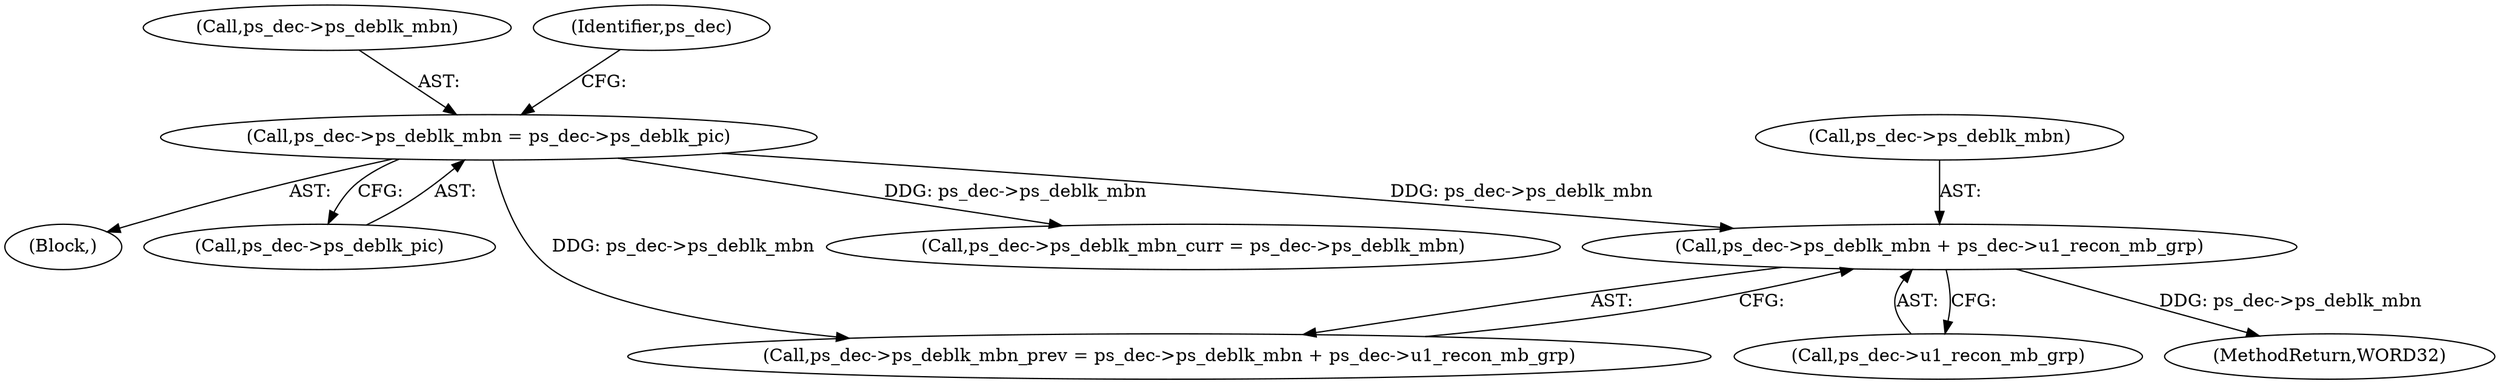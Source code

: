 digraph "0_Android_f634481e940421020e52f511c1fb34aac1db4b2f@pointer" {
"1001700" [label="(Call,ps_dec->ps_deblk_mbn + ps_dec->u1_recon_mb_grp)"];
"1001682" [label="(Call,ps_dec->ps_deblk_mbn = ps_dec->ps_deblk_pic)"];
"1000141" [label="(Block,)"];
"1001701" [label="(Call,ps_dec->ps_deblk_mbn)"];
"1001704" [label="(Call,ps_dec->u1_recon_mb_grp)"];
"1001700" [label="(Call,ps_dec->ps_deblk_mbn + ps_dec->u1_recon_mb_grp)"];
"1001683" [label="(Call,ps_dec->ps_deblk_mbn)"];
"1001686" [label="(Call,ps_dec->ps_deblk_pic)"];
"1001691" [label="(Identifier,ps_dec)"];
"1001682" [label="(Call,ps_dec->ps_deblk_mbn = ps_dec->ps_deblk_pic)"];
"1001696" [label="(Call,ps_dec->ps_deblk_mbn_prev = ps_dec->ps_deblk_mbn + ps_dec->u1_recon_mb_grp)"];
"1002154" [label="(MethodReturn,WORD32)"];
"1001689" [label="(Call,ps_dec->ps_deblk_mbn_curr = ps_dec->ps_deblk_mbn)"];
"1001700" -> "1001696"  [label="AST: "];
"1001700" -> "1001704"  [label="CFG: "];
"1001701" -> "1001700"  [label="AST: "];
"1001704" -> "1001700"  [label="AST: "];
"1001696" -> "1001700"  [label="CFG: "];
"1001700" -> "1002154"  [label="DDG: ps_dec->ps_deblk_mbn"];
"1001682" -> "1001700"  [label="DDG: ps_dec->ps_deblk_mbn"];
"1001682" -> "1000141"  [label="AST: "];
"1001682" -> "1001686"  [label="CFG: "];
"1001683" -> "1001682"  [label="AST: "];
"1001686" -> "1001682"  [label="AST: "];
"1001691" -> "1001682"  [label="CFG: "];
"1001682" -> "1001689"  [label="DDG: ps_dec->ps_deblk_mbn"];
"1001682" -> "1001696"  [label="DDG: ps_dec->ps_deblk_mbn"];
}
